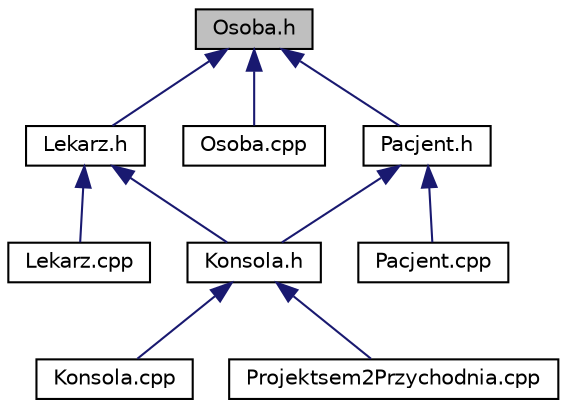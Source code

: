 digraph "Osoba.h"
{
 // LATEX_PDF_SIZE
  edge [fontname="Helvetica",fontsize="10",labelfontname="Helvetica",labelfontsize="10"];
  node [fontname="Helvetica",fontsize="10",shape=record];
  Node1 [label="Osoba.h",height=0.2,width=0.4,color="black", fillcolor="grey75", style="filled", fontcolor="black",tooltip=" "];
  Node1 -> Node2 [dir="back",color="midnightblue",fontsize="10",style="solid",fontname="Helvetica"];
  Node2 [label="Lekarz.h",height=0.2,width=0.4,color="black", fillcolor="white", style="filled",URL="$_lekarz_8h.html",tooltip=" "];
  Node2 -> Node3 [dir="back",color="midnightblue",fontsize="10",style="solid",fontname="Helvetica"];
  Node3 [label="Konsola.h",height=0.2,width=0.4,color="black", fillcolor="white", style="filled",URL="$_konsola_8h.html",tooltip=" "];
  Node3 -> Node4 [dir="back",color="midnightblue",fontsize="10",style="solid",fontname="Helvetica"];
  Node4 [label="Konsola.cpp",height=0.2,width=0.4,color="black", fillcolor="white", style="filled",URL="$_konsola_8cpp.html",tooltip=" "];
  Node3 -> Node5 [dir="back",color="midnightblue",fontsize="10",style="solid",fontname="Helvetica"];
  Node5 [label="Projektsem2Przychodnia.cpp",height=0.2,width=0.4,color="black", fillcolor="white", style="filled",URL="$_projektsem2_przychodnia_8cpp.html",tooltip=" "];
  Node2 -> Node6 [dir="back",color="midnightblue",fontsize="10",style="solid",fontname="Helvetica"];
  Node6 [label="Lekarz.cpp",height=0.2,width=0.4,color="black", fillcolor="white", style="filled",URL="$_lekarz_8cpp.html",tooltip=" "];
  Node1 -> Node7 [dir="back",color="midnightblue",fontsize="10",style="solid",fontname="Helvetica"];
  Node7 [label="Osoba.cpp",height=0.2,width=0.4,color="black", fillcolor="white", style="filled",URL="$_osoba_8cpp.html",tooltip=" "];
  Node1 -> Node8 [dir="back",color="midnightblue",fontsize="10",style="solid",fontname="Helvetica"];
  Node8 [label="Pacjent.h",height=0.2,width=0.4,color="black", fillcolor="white", style="filled",URL="$_pacjent_8h.html",tooltip=" "];
  Node8 -> Node3 [dir="back",color="midnightblue",fontsize="10",style="solid",fontname="Helvetica"];
  Node8 -> Node9 [dir="back",color="midnightblue",fontsize="10",style="solid",fontname="Helvetica"];
  Node9 [label="Pacjent.cpp",height=0.2,width=0.4,color="black", fillcolor="white", style="filled",URL="$_pacjent_8cpp.html",tooltip=" "];
}
